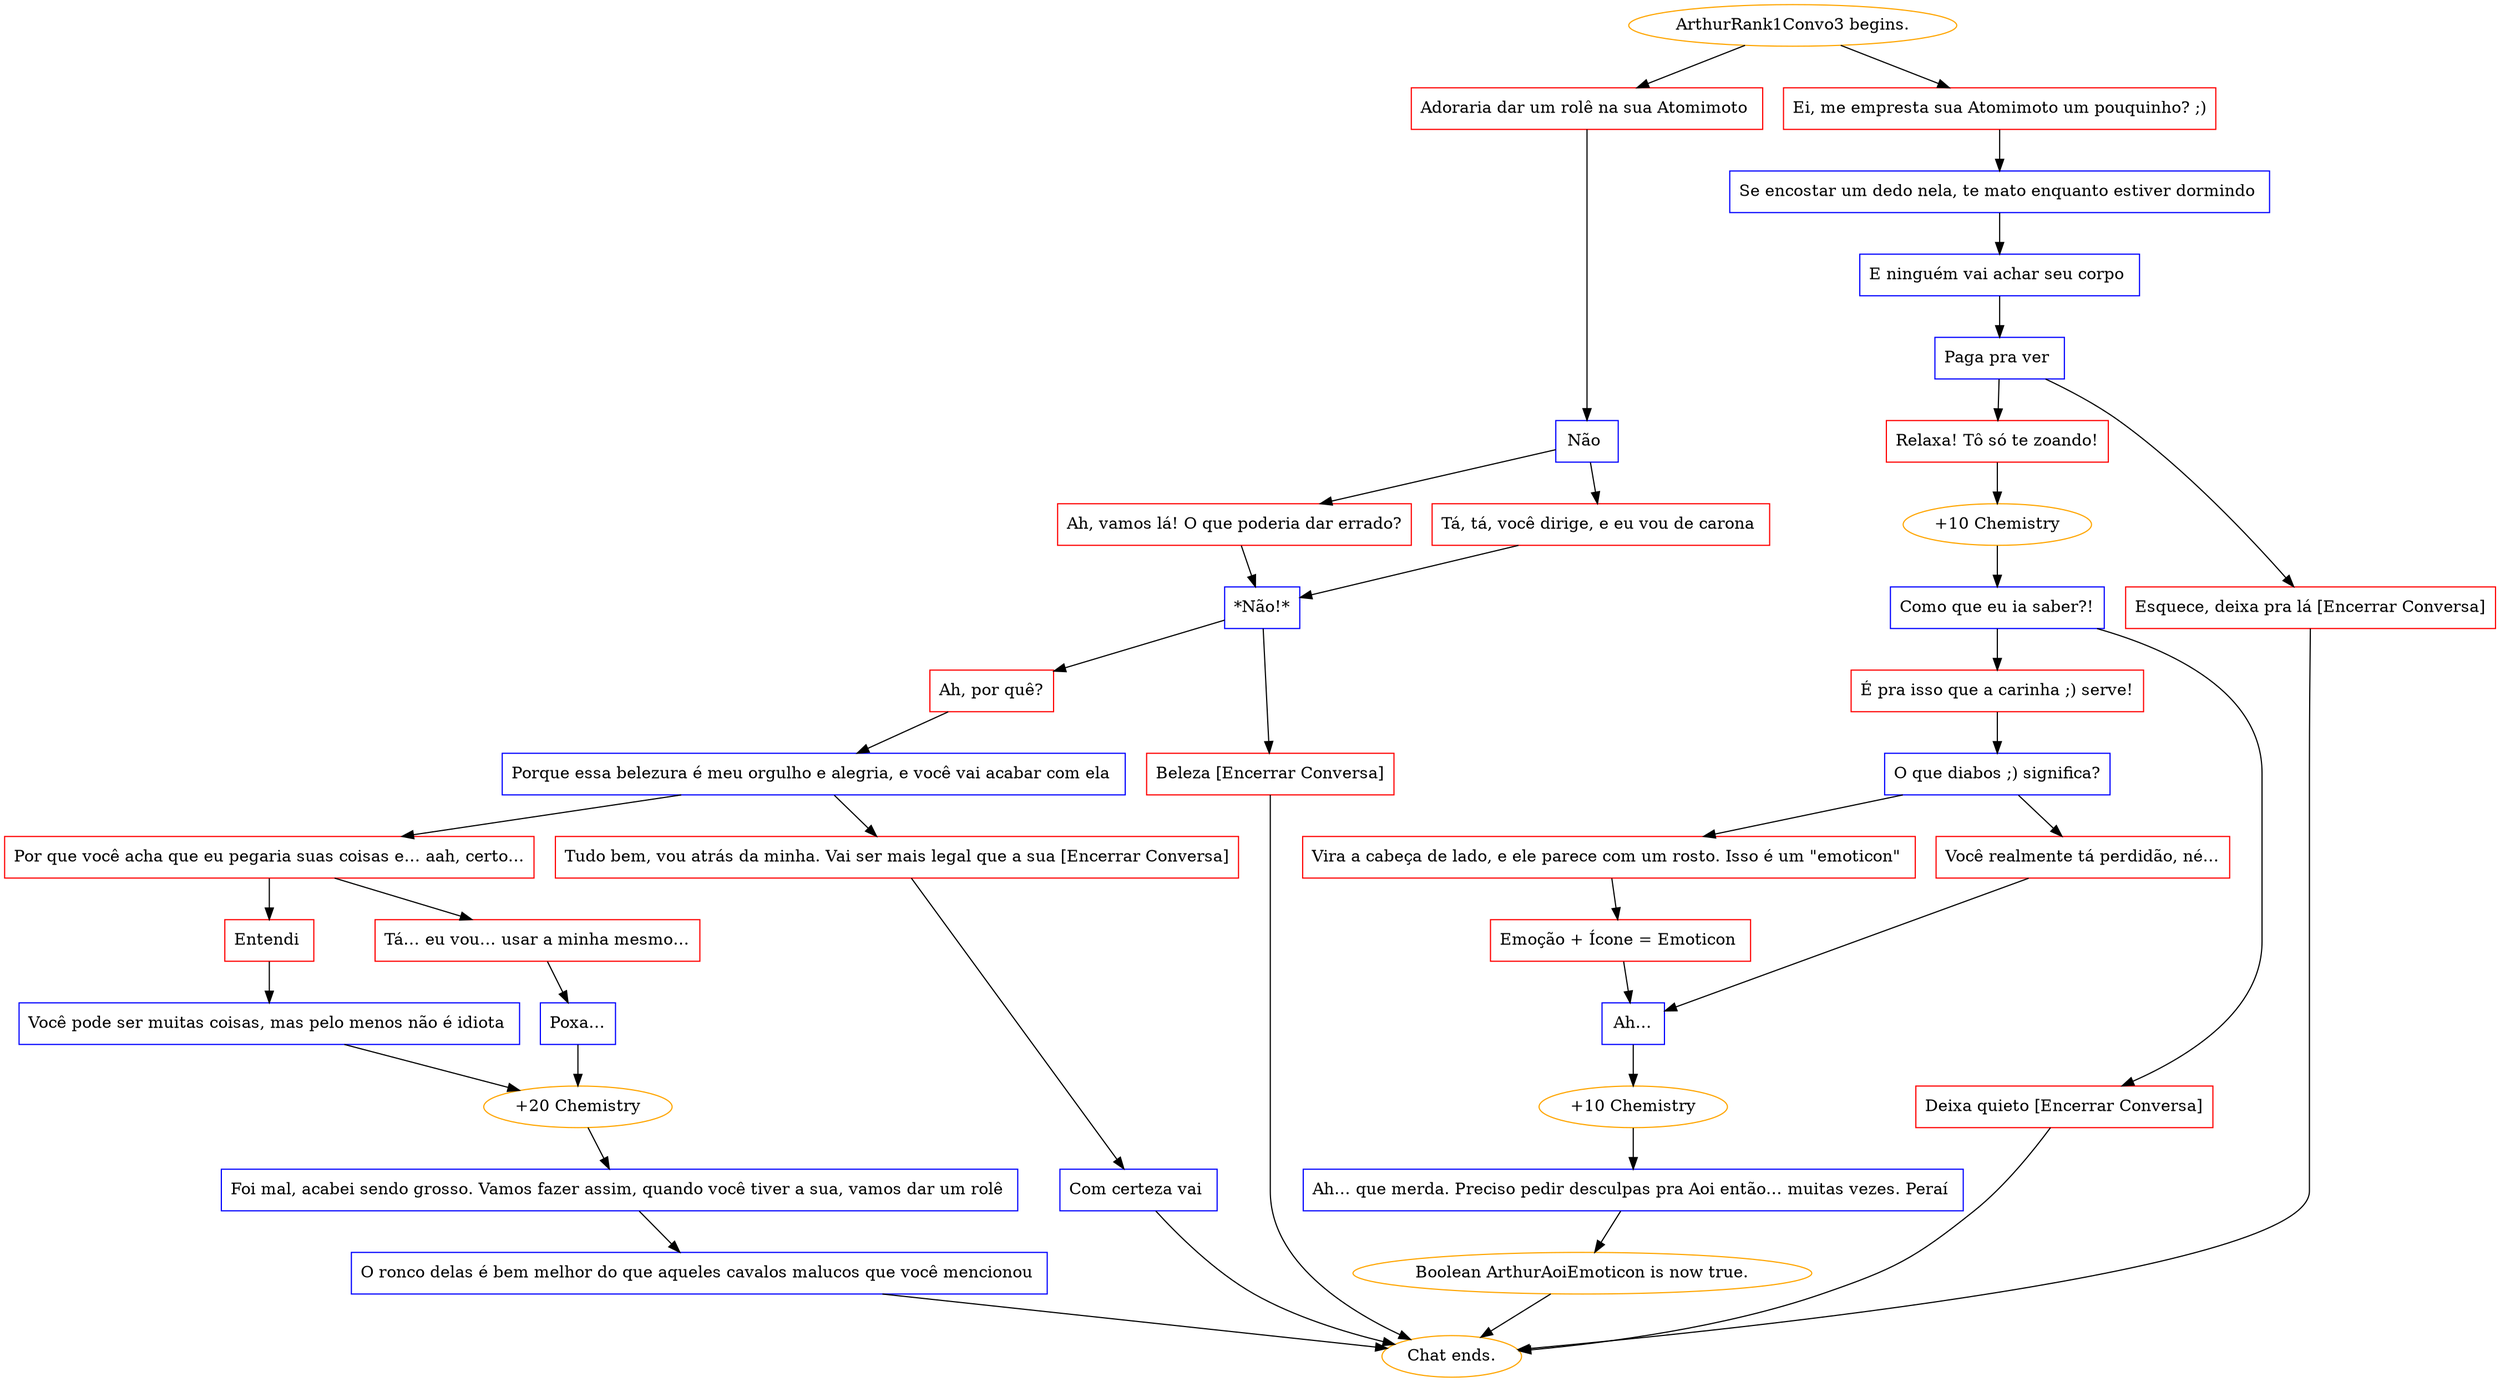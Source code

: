 digraph {
	"ArthurRank1Convo3 begins." [color=orange];
		"ArthurRank1Convo3 begins." -> j704091078;
		"ArthurRank1Convo3 begins." -> j2242528606;
	j704091078 [label="Adoraria dar um rolê na sua Atomimoto ",shape=box,color=red];
		j704091078 -> j2420652034;
	j2242528606 [label="Ei, me empresta sua Atomimoto um pouquinho? ;)",shape=box,color=red];
		j2242528606 -> j3494259696;
	j2420652034 [label="Não ",shape=box,color=blue];
		j2420652034 -> j782057722;
		j2420652034 -> j1965805133;
	j3494259696 [label="Se encostar um dedo nela, te mato enquanto estiver dormindo ",shape=box,color=blue];
		j3494259696 -> j4082549496;
	j782057722 [label="Ah, vamos lá! O que poderia dar errado?",shape=box,color=red];
		j782057722 -> j4148996459;
	j1965805133 [label="Tá, tá, você dirige, e eu vou de carona ",shape=box,color=red];
		j1965805133 -> j4148996459;
	j4082549496 [label="E ninguém vai achar seu corpo ",shape=box,color=blue];
		j4082549496 -> j2000825682;
	j4148996459 [label="*Não!*",shape=box,color=blue];
		j4148996459 -> j2188941740;
		j4148996459 -> j3154521269;
	j2000825682 [label="Paga pra ver ",shape=box,color=blue];
		j2000825682 -> j1216485026;
		j2000825682 -> j1082490713;
	j2188941740 [label="Ah, por quê?",shape=box,color=red];
		j2188941740 -> j3154927036;
	j3154521269 [label="Beleza [Encerrar Conversa]",shape=box,color=red];
		j3154521269 -> "Chat ends.";
	j1216485026 [label="Relaxa! Tô só te zoando!",shape=box,color=red];
		j1216485026 -> j3007219015;
	j1082490713 [label="Esquece, deixa pra lá [Encerrar Conversa]",shape=box,color=red];
		j1082490713 -> "Chat ends.";
	j3154927036 [label="Porque essa belezura é meu orgulho e alegria, e você vai acabar com ela ",shape=box,color=blue];
		j3154927036 -> j1629279833;
		j3154927036 -> j1893829459;
	"Chat ends." [color=orange];
	j3007219015 [label="+10 Chemistry",color=orange];
		j3007219015 -> j738454433;
	j1629279833 [label="Por que você acha que eu pegaria suas coisas e… aah, certo…",shape=box,color=red];
		j1629279833 -> j3496047386;
		j1629279833 -> j3785673779;
	j1893829459 [label="Tudo bem, vou atrás da minha. Vai ser mais legal que a sua [Encerrar Conversa]",shape=box,color=red];
		j1893829459 -> j235479399;
	j738454433 [label="Como que eu ia saber?!",shape=box,color=blue];
		j738454433 -> j3425814181;
		j738454433 -> j364289890;
	j3496047386 [label="Entendi ",shape=box,color=red];
		j3496047386 -> j3732700714;
	j3785673779 [label="Tá… eu vou… usar a minha mesmo…",shape=box,color=red];
		j3785673779 -> j1108394444;
	j235479399 [label="Com certeza vai ",shape=box,color=blue];
		j235479399 -> "Chat ends.";
	j3425814181 [label="É pra isso que a carinha ;) serve!",shape=box,color=red];
		j3425814181 -> j2818126623;
	j364289890 [label="Deixa quieto [Encerrar Conversa]",shape=box,color=red];
		j364289890 -> "Chat ends.";
	j3732700714 [label="Você pode ser muitas coisas, mas pelo menos não é idiota ",shape=box,color=blue];
		j3732700714 -> j88930936;
	j1108394444 [label="Poxa…",shape=box,color=blue];
		j1108394444 -> j88930936;
	j2818126623 [label="O que diabos ;) significa?",shape=box,color=blue];
		j2818126623 -> j1988438055;
		j2818126623 -> j1310930683;
	j88930936 [label="+20 Chemistry",color=orange];
		j88930936 -> j3055390801;
	j1988438055 [label="Vira a cabeça de lado, e ele parece com um rosto. Isso é um \"emoticon\" ",shape=box,color=red];
		j1988438055 -> j3410921372;
	j1310930683 [label="Você realmente tá perdidão, né…",shape=box,color=red];
		j1310930683 -> j1600808175;
	j3055390801 [label="Foi mal, acabei sendo grosso. Vamos fazer assim, quando você tiver a sua, vamos dar um rolê ",shape=box,color=blue];
		j3055390801 -> j1893215884;
	j3410921372 [label="Emoção + Ícone = Emoticon ",shape=box,color=red];
		j3410921372 -> j1600808175;
	j1600808175 [label="Ah…",shape=box,color=blue];
		j1600808175 -> j1415170300;
	j1893215884 [label="O ronco delas é bem melhor do que aqueles cavalos malucos que você mencionou ",shape=box,color=blue];
		j1893215884 -> "Chat ends.";
	j1415170300 [label="+10 Chemistry",color=orange];
		j1415170300 -> j3038307194;
	j3038307194 [label="Ah… que merda. Preciso pedir desculpas pra Aoi então… muitas vezes. Peraí ",shape=box,color=blue];
		j3038307194 -> j538271006;
	j538271006 [label="Boolean ArthurAoiEmoticon is now true.",color=orange];
		j538271006 -> "Chat ends.";
}